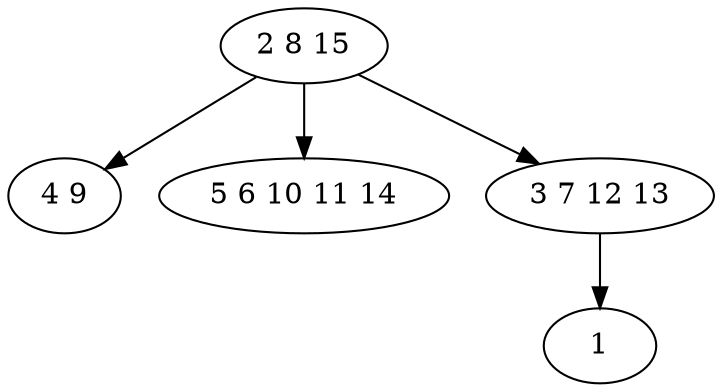 digraph true_tree {
	"0" -> "1"
	"0" -> "2"
	"0" -> "3"
	"3" -> "4"
	"0" [label="2 8 15"];
	"1" [label="4 9"];
	"2" [label="5 6 10 11 14"];
	"3" [label="3 7 12 13"];
	"4" [label="1"];
}
